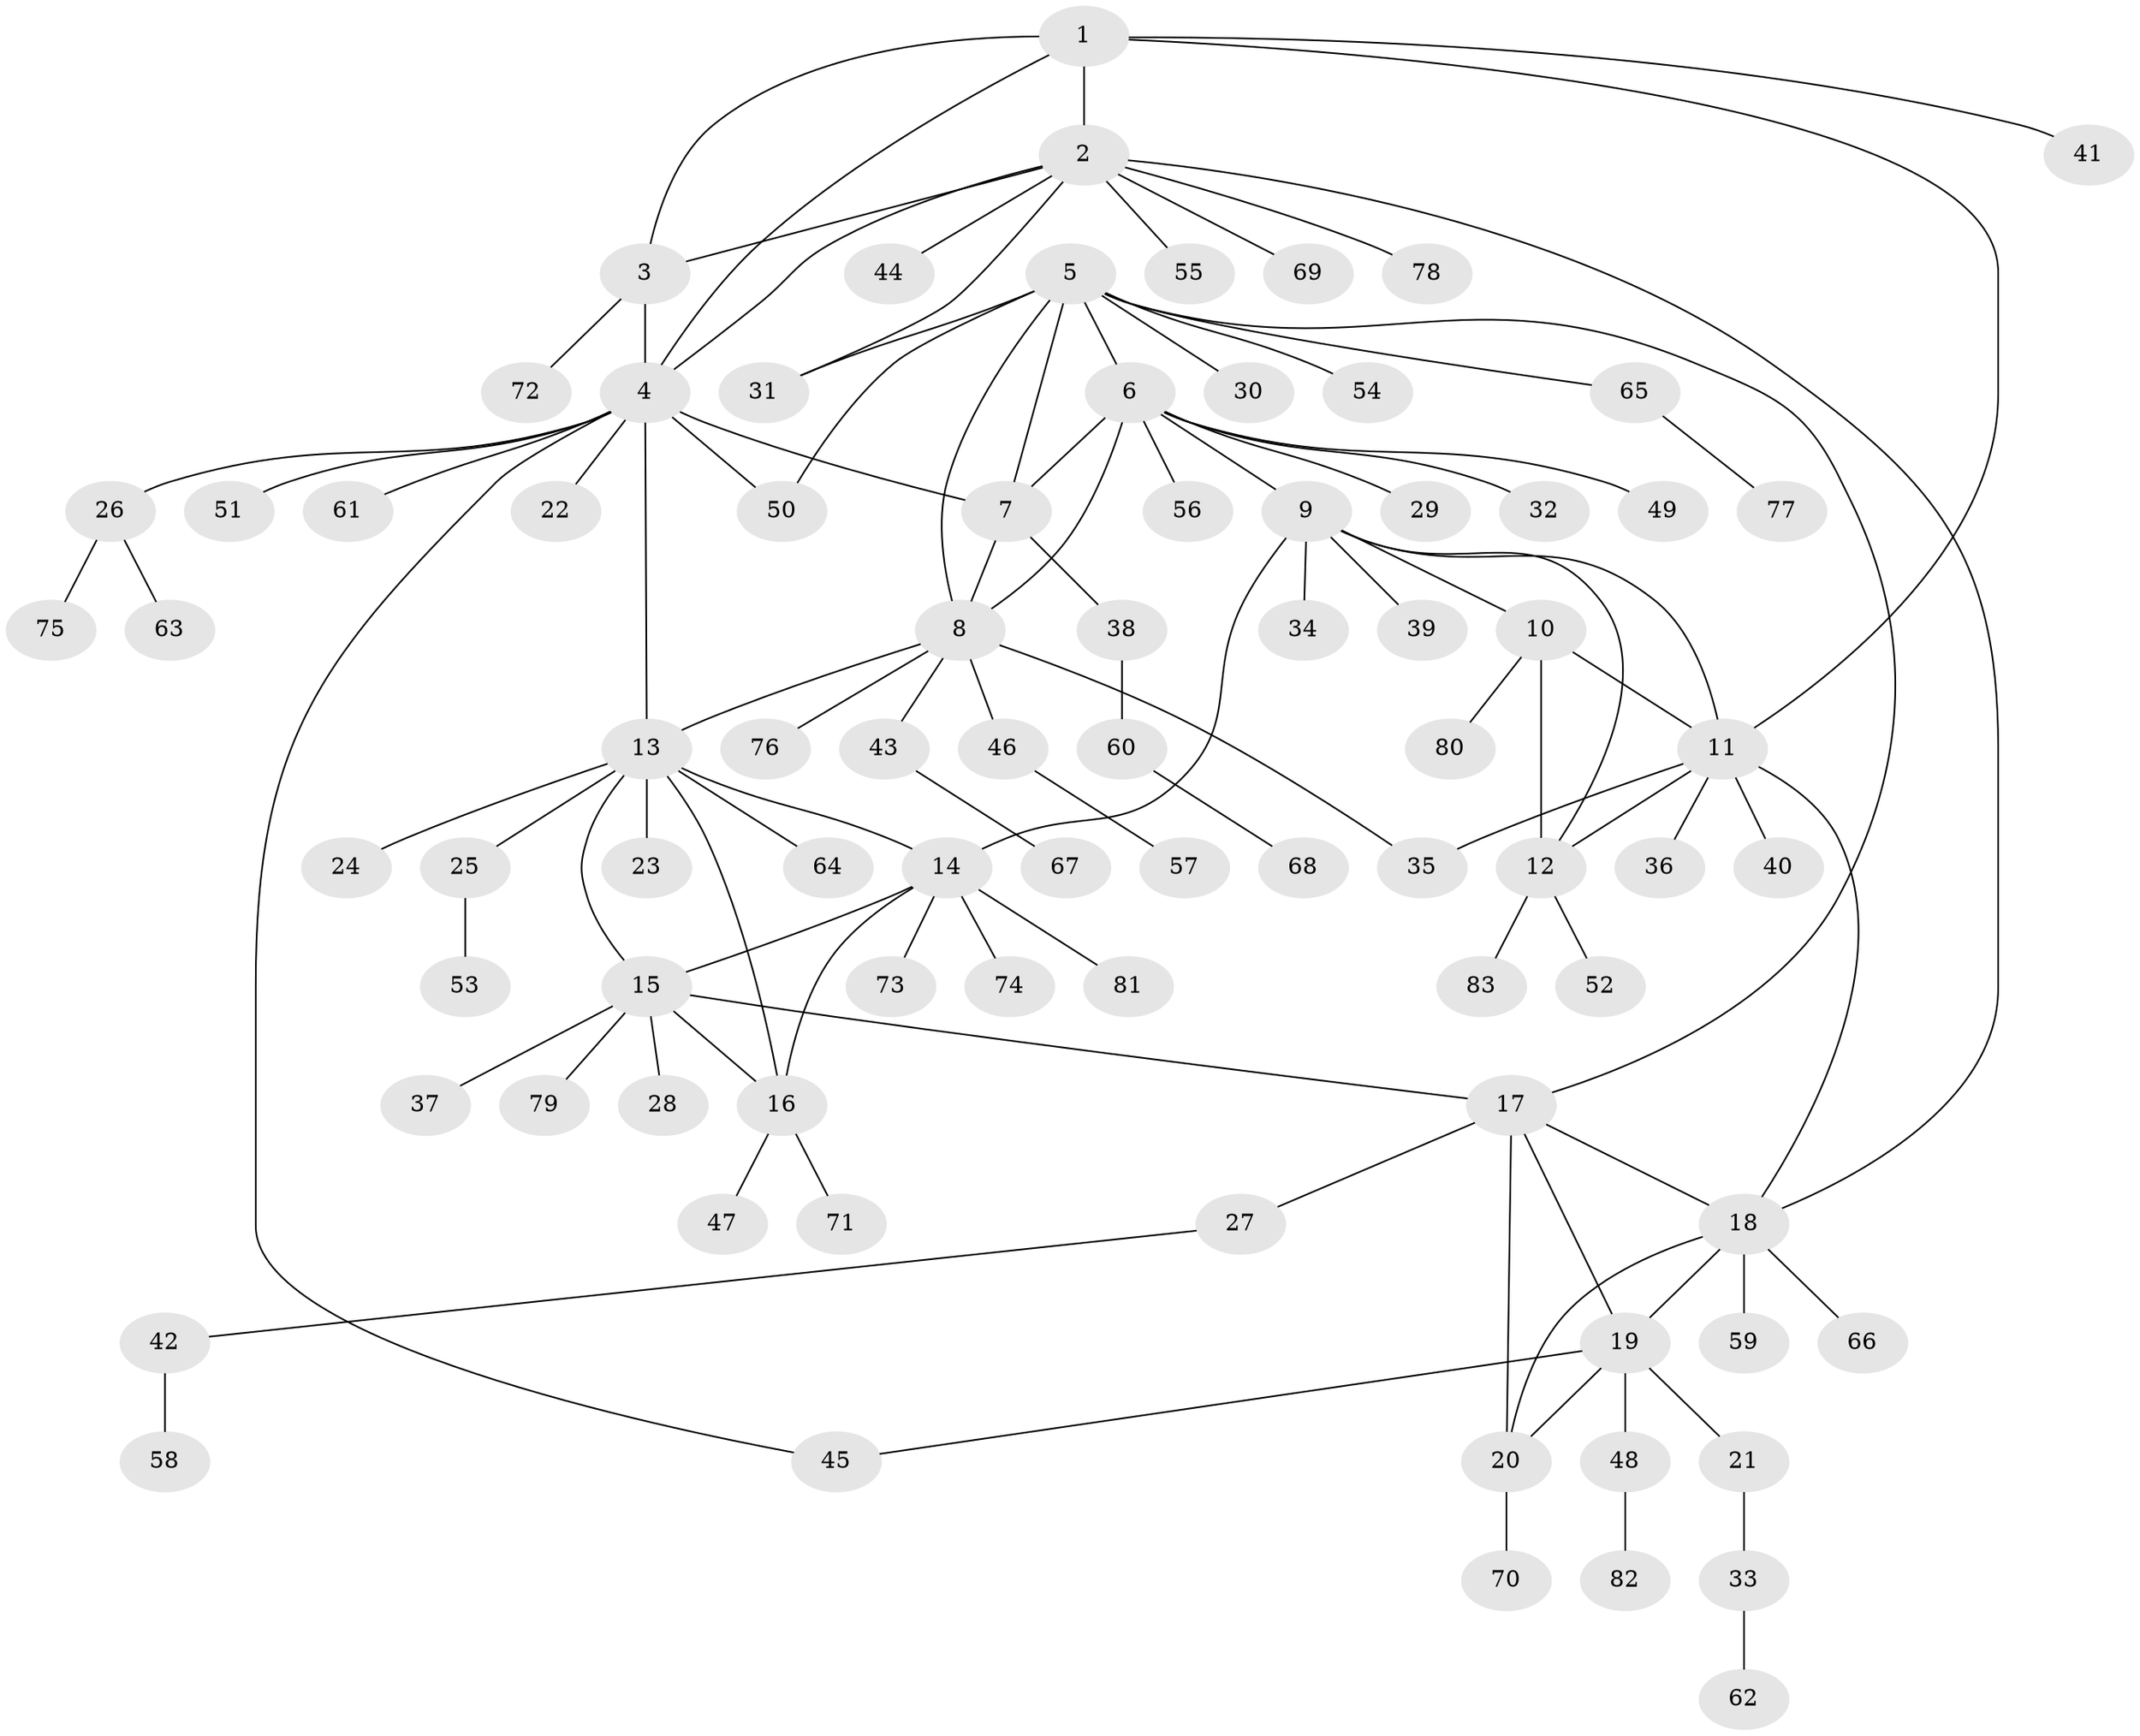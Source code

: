 // Generated by graph-tools (version 1.1) at 2025/02/03/09/25 03:02:46]
// undirected, 83 vertices, 107 edges
graph export_dot {
graph [start="1"]
  node [color=gray90,style=filled];
  1;
  2;
  3;
  4;
  5;
  6;
  7;
  8;
  9;
  10;
  11;
  12;
  13;
  14;
  15;
  16;
  17;
  18;
  19;
  20;
  21;
  22;
  23;
  24;
  25;
  26;
  27;
  28;
  29;
  30;
  31;
  32;
  33;
  34;
  35;
  36;
  37;
  38;
  39;
  40;
  41;
  42;
  43;
  44;
  45;
  46;
  47;
  48;
  49;
  50;
  51;
  52;
  53;
  54;
  55;
  56;
  57;
  58;
  59;
  60;
  61;
  62;
  63;
  64;
  65;
  66;
  67;
  68;
  69;
  70;
  71;
  72;
  73;
  74;
  75;
  76;
  77;
  78;
  79;
  80;
  81;
  82;
  83;
  1 -- 2;
  1 -- 3;
  1 -- 4;
  1 -- 11;
  1 -- 41;
  2 -- 3;
  2 -- 4;
  2 -- 18;
  2 -- 31;
  2 -- 44;
  2 -- 55;
  2 -- 69;
  2 -- 78;
  3 -- 4;
  3 -- 72;
  4 -- 7;
  4 -- 13;
  4 -- 22;
  4 -- 26;
  4 -- 45;
  4 -- 50;
  4 -- 51;
  4 -- 61;
  5 -- 6;
  5 -- 7;
  5 -- 8;
  5 -- 17;
  5 -- 30;
  5 -- 31;
  5 -- 50;
  5 -- 54;
  5 -- 65;
  6 -- 7;
  6 -- 8;
  6 -- 9;
  6 -- 29;
  6 -- 32;
  6 -- 49;
  6 -- 56;
  7 -- 8;
  7 -- 38;
  8 -- 13;
  8 -- 35;
  8 -- 43;
  8 -- 46;
  8 -- 76;
  9 -- 10;
  9 -- 11;
  9 -- 12;
  9 -- 14;
  9 -- 34;
  9 -- 39;
  10 -- 11;
  10 -- 12;
  10 -- 80;
  11 -- 12;
  11 -- 18;
  11 -- 35;
  11 -- 36;
  11 -- 40;
  12 -- 52;
  12 -- 83;
  13 -- 14;
  13 -- 15;
  13 -- 16;
  13 -- 23;
  13 -- 24;
  13 -- 25;
  13 -- 64;
  14 -- 15;
  14 -- 16;
  14 -- 73;
  14 -- 74;
  14 -- 81;
  15 -- 16;
  15 -- 17;
  15 -- 28;
  15 -- 37;
  15 -- 79;
  16 -- 47;
  16 -- 71;
  17 -- 18;
  17 -- 19;
  17 -- 20;
  17 -- 27;
  18 -- 19;
  18 -- 20;
  18 -- 59;
  18 -- 66;
  19 -- 20;
  19 -- 21;
  19 -- 45;
  19 -- 48;
  20 -- 70;
  21 -- 33;
  25 -- 53;
  26 -- 63;
  26 -- 75;
  27 -- 42;
  33 -- 62;
  38 -- 60;
  42 -- 58;
  43 -- 67;
  46 -- 57;
  48 -- 82;
  60 -- 68;
  65 -- 77;
}
